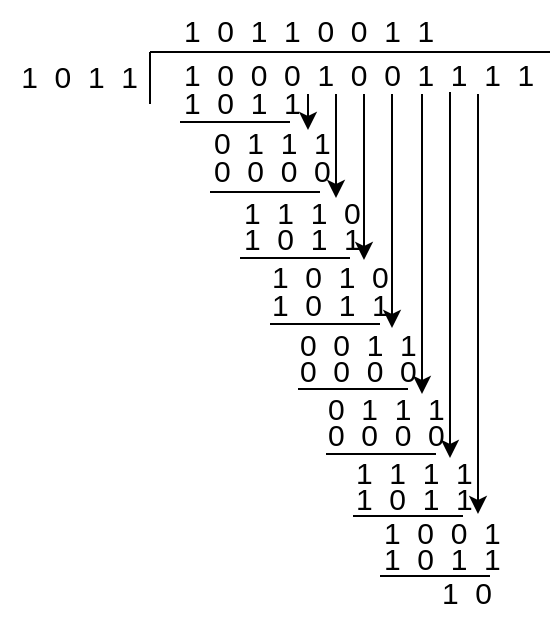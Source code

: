<mxfile version="24.0.4" type="device">
  <diagram name="Page-1" id="m7brfQ0IE0uVkcnXHWWI">
    <mxGraphModel dx="722" dy="375" grid="1" gridSize="10" guides="1" tooltips="1" connect="1" arrows="1" fold="1" page="1" pageScale="1" pageWidth="827" pageHeight="1169" math="0" shadow="0">
      <root>
        <mxCell id="0" />
        <mxCell id="1" parent="0" />
        <mxCell id="bZIRyT0qTB4COSatI6py-3" value="" style="endArrow=none;html=1;rounded=0;" edge="1" parent="1">
          <mxGeometry width="50" height="50" relative="1" as="geometry">
            <mxPoint x="640" y="214" as="sourcePoint" />
            <mxPoint x="440" y="214" as="targetPoint" />
          </mxGeometry>
        </mxCell>
        <mxCell id="bZIRyT0qTB4COSatI6py-4" value="&lt;span style=&quot;font-family: Calibri, sans-serif;&quot;&gt;&lt;font style=&quot;font-size: 15px;&quot;&gt;1&amp;nbsp; 0&amp;nbsp; 0&amp;nbsp; 0&amp;nbsp; 1&amp;nbsp; 0&amp;nbsp; 0&amp;nbsp; 1&amp;nbsp; 1&amp;nbsp; 1&amp;nbsp; 1&lt;/font&gt;&lt;/span&gt;" style="text;html=1;align=left;verticalAlign=middle;resizable=0;points=[];autosize=1;strokeColor=none;fillColor=none;" vertex="1" parent="1">
          <mxGeometry x="455" y="210" width="170" height="30" as="geometry" />
        </mxCell>
        <mxCell id="bZIRyT0qTB4COSatI6py-5" value="" style="endArrow=none;html=1;rounded=0;" edge="1" parent="1">
          <mxGeometry width="50" height="50" relative="1" as="geometry">
            <mxPoint x="440" y="240" as="sourcePoint" />
            <mxPoint x="440" y="214" as="targetPoint" />
          </mxGeometry>
        </mxCell>
        <mxCell id="bZIRyT0qTB4COSatI6py-8" value="&lt;span style=&quot;font-family: Calibri, sans-serif;&quot;&gt;&lt;font style=&quot;font-size: 15px;&quot;&gt;1&amp;nbsp; 0&amp;nbsp; 1&amp;nbsp; 1&lt;/font&gt;&lt;/span&gt;" style="text;html=1;align=right;verticalAlign=middle;resizable=0;points=[];autosize=1;strokeColor=none;fillColor=none;" vertex="1" parent="1">
          <mxGeometry x="365" y="211" width="70" height="30" as="geometry" />
        </mxCell>
        <mxCell id="bZIRyT0qTB4COSatI6py-9" value="&lt;span style=&quot;font-family: Calibri, sans-serif;&quot;&gt;&lt;font style=&quot;font-size: 15px;&quot;&gt;1&amp;nbsp; 0&amp;nbsp; 1&amp;nbsp; 1&amp;nbsp; 0&amp;nbsp; 0&amp;nbsp; 1&amp;nbsp; 1&lt;/font&gt;&lt;/span&gt;" style="text;html=1;align=left;verticalAlign=middle;resizable=0;points=[];autosize=1;strokeColor=none;fillColor=none;" vertex="1" parent="1">
          <mxGeometry x="455" y="188" width="130" height="30" as="geometry" />
        </mxCell>
        <mxCell id="bZIRyT0qTB4COSatI6py-10" value="&lt;span style=&quot;font-family: Calibri, sans-serif;&quot;&gt;&lt;font style=&quot;font-size: 15px;&quot;&gt;1&amp;nbsp; 0&amp;nbsp; 1&amp;nbsp; 1&lt;/font&gt;&lt;/span&gt;" style="text;html=1;align=left;verticalAlign=middle;resizable=0;points=[];autosize=1;strokeColor=none;fillColor=none;" vertex="1" parent="1">
          <mxGeometry x="455" y="224" width="70" height="30" as="geometry" />
        </mxCell>
        <mxCell id="bZIRyT0qTB4COSatI6py-13" value="&lt;span style=&quot;font-family: Calibri, sans-serif;&quot;&gt;&lt;font style=&quot;font-size: 15px;&quot;&gt;0&amp;nbsp; 1&amp;nbsp; 1&amp;nbsp; 1&lt;/font&gt;&lt;/span&gt;" style="text;html=1;align=left;verticalAlign=middle;resizable=0;points=[];autosize=1;strokeColor=none;fillColor=none;" vertex="1" parent="1">
          <mxGeometry x="470" y="244" width="70" height="30" as="geometry" />
        </mxCell>
        <mxCell id="bZIRyT0qTB4COSatI6py-15" value="&lt;span style=&quot;font-family: Calibri, sans-serif;&quot;&gt;&lt;font style=&quot;font-size: 15px;&quot;&gt;0&amp;nbsp; 0&amp;nbsp; 0&amp;nbsp; 0&lt;/font&gt;&lt;/span&gt;" style="text;html=1;align=left;verticalAlign=middle;resizable=0;points=[];autosize=1;strokeColor=none;fillColor=none;" vertex="1" parent="1">
          <mxGeometry x="470" y="258" width="70" height="30" as="geometry" />
        </mxCell>
        <mxCell id="bZIRyT0qTB4COSatI6py-17" value="&lt;span style=&quot;font-family: Calibri, sans-serif;&quot;&gt;&lt;font style=&quot;font-size: 15px;&quot;&gt;1&amp;nbsp; 1&amp;nbsp; 1&amp;nbsp; 0&lt;/font&gt;&lt;/span&gt;" style="text;html=1;align=left;verticalAlign=middle;resizable=0;points=[];autosize=1;strokeColor=none;fillColor=none;strokeWidth=1;" vertex="1" parent="1">
          <mxGeometry x="485" y="279" width="70" height="30" as="geometry" />
        </mxCell>
        <mxCell id="bZIRyT0qTB4COSatI6py-19" value="&lt;span style=&quot;font-family: Calibri, sans-serif;&quot;&gt;&lt;font style=&quot;font-size: 15px;&quot;&gt;1&amp;nbsp; 0&amp;nbsp; 1&amp;nbsp; 1&lt;/font&gt;&lt;/span&gt;" style="text;html=1;align=left;verticalAlign=middle;resizable=0;points=[];autosize=1;strokeColor=none;fillColor=none;" vertex="1" parent="1">
          <mxGeometry x="485" y="292" width="70" height="30" as="geometry" />
        </mxCell>
        <mxCell id="bZIRyT0qTB4COSatI6py-21" value="&lt;span style=&quot;font-family: Calibri, sans-serif;&quot;&gt;&lt;font style=&quot;font-size: 15px;&quot;&gt;1&amp;nbsp; 0&amp;nbsp; 1&amp;nbsp; 0&lt;/font&gt;&lt;/span&gt;" style="text;html=1;align=left;verticalAlign=middle;resizable=0;points=[];autosize=1;strokeColor=none;fillColor=none;" vertex="1" parent="1">
          <mxGeometry x="499" y="311" width="70" height="30" as="geometry" />
        </mxCell>
        <mxCell id="bZIRyT0qTB4COSatI6py-22" value="&lt;span style=&quot;font-family: Calibri, sans-serif;&quot;&gt;&lt;font style=&quot;font-size: 15px;&quot;&gt;1&amp;nbsp; 0&amp;nbsp; 1&amp;nbsp; 1&lt;/font&gt;&lt;/span&gt;" style="text;html=1;align=left;verticalAlign=middle;resizable=0;points=[];autosize=1;strokeColor=none;fillColor=none;" vertex="1" parent="1">
          <mxGeometry x="499" y="325" width="70" height="30" as="geometry" />
        </mxCell>
        <mxCell id="bZIRyT0qTB4COSatI6py-27" value="" style="endArrow=none;html=1;rounded=0;" edge="1" parent="1">
          <mxGeometry width="50" height="50" relative="1" as="geometry">
            <mxPoint x="455" y="249" as="sourcePoint" />
            <mxPoint x="510" y="249" as="targetPoint" />
          </mxGeometry>
        </mxCell>
        <mxCell id="bZIRyT0qTB4COSatI6py-28" value="" style="endArrow=none;html=1;rounded=0;" edge="1" parent="1">
          <mxGeometry width="50" height="50" relative="1" as="geometry">
            <mxPoint x="470" y="284" as="sourcePoint" />
            <mxPoint x="525" y="284" as="targetPoint" />
          </mxGeometry>
        </mxCell>
        <mxCell id="bZIRyT0qTB4COSatI6py-29" value="" style="endArrow=none;html=1;rounded=0;" edge="1" parent="1">
          <mxGeometry width="50" height="50" relative="1" as="geometry">
            <mxPoint x="485" y="317" as="sourcePoint" />
            <mxPoint x="540" y="317" as="targetPoint" />
          </mxGeometry>
        </mxCell>
        <mxCell id="bZIRyT0qTB4COSatI6py-30" value="" style="endArrow=none;html=1;rounded=0;" edge="1" parent="1">
          <mxGeometry width="50" height="50" relative="1" as="geometry">
            <mxPoint x="500" y="350" as="sourcePoint" />
            <mxPoint x="555" y="350" as="targetPoint" />
          </mxGeometry>
        </mxCell>
        <mxCell id="bZIRyT0qTB4COSatI6py-31" value="&lt;span style=&quot;font-family: Calibri, sans-serif;&quot;&gt;&lt;font style=&quot;font-size: 15px;&quot;&gt;0&amp;nbsp; 0&amp;nbsp; 1&amp;nbsp; 1&lt;/font&gt;&lt;/span&gt;" style="text;html=1;align=left;verticalAlign=middle;resizable=0;points=[];autosize=1;strokeColor=none;fillColor=none;" vertex="1" parent="1">
          <mxGeometry x="513" y="345" width="70" height="30" as="geometry" />
        </mxCell>
        <mxCell id="bZIRyT0qTB4COSatI6py-32" value="&lt;span style=&quot;font-family: Calibri, sans-serif; font-size: 15px;&quot;&gt;0&amp;nbsp; 0&amp;nbsp; 0&amp;nbsp; 0&lt;/span&gt;" style="text;html=1;align=left;verticalAlign=middle;resizable=0;points=[];autosize=1;strokeColor=none;fillColor=none;" vertex="1" parent="1">
          <mxGeometry x="513" y="358" width="70" height="30" as="geometry" />
        </mxCell>
        <mxCell id="bZIRyT0qTB4COSatI6py-33" value="" style="endArrow=none;html=1;rounded=0;" edge="1" parent="1">
          <mxGeometry width="50" height="50" relative="1" as="geometry">
            <mxPoint x="514" y="382.5" as="sourcePoint" />
            <mxPoint x="569" y="382.5" as="targetPoint" />
          </mxGeometry>
        </mxCell>
        <mxCell id="bZIRyT0qTB4COSatI6py-34" value="&lt;span style=&quot;font-family: Calibri, sans-serif;&quot;&gt;&lt;font style=&quot;font-size: 15px;&quot;&gt;0&amp;nbsp; 1&amp;nbsp; 1&amp;nbsp; 1&lt;/font&gt;&lt;/span&gt;" style="text;html=1;align=left;verticalAlign=middle;resizable=0;points=[];autosize=1;strokeColor=none;fillColor=none;" vertex="1" parent="1">
          <mxGeometry x="527" y="377" width="70" height="30" as="geometry" />
        </mxCell>
        <mxCell id="bZIRyT0qTB4COSatI6py-35" value="&lt;span style=&quot;font-family: Calibri, sans-serif; font-size: 15px;&quot;&gt;0&amp;nbsp; 0&amp;nbsp; 0&amp;nbsp; 0&lt;/span&gt;" style="text;html=1;align=left;verticalAlign=middle;resizable=0;points=[];autosize=1;strokeColor=none;fillColor=none;" vertex="1" parent="1">
          <mxGeometry x="527" y="390" width="70" height="30" as="geometry" />
        </mxCell>
        <mxCell id="bZIRyT0qTB4COSatI6py-36" value="" style="endArrow=none;html=1;rounded=0;" edge="1" parent="1">
          <mxGeometry width="50" height="50" relative="1" as="geometry">
            <mxPoint x="528" y="415" as="sourcePoint" />
            <mxPoint x="583" y="415" as="targetPoint" />
          </mxGeometry>
        </mxCell>
        <mxCell id="bZIRyT0qTB4COSatI6py-37" value="&lt;span style=&quot;font-family: Calibri, sans-serif;&quot;&gt;&lt;font style=&quot;font-size: 15px;&quot;&gt;1&amp;nbsp; 1&amp;nbsp; 1&amp;nbsp; 1&lt;/font&gt;&lt;/span&gt;" style="text;html=1;align=left;verticalAlign=middle;resizable=0;points=[];autosize=1;strokeColor=none;fillColor=none;" vertex="1" parent="1">
          <mxGeometry x="541" y="409" width="70" height="30" as="geometry" />
        </mxCell>
        <mxCell id="bZIRyT0qTB4COSatI6py-38" value="&lt;span style=&quot;font-family: Calibri, sans-serif;&quot;&gt;&lt;font style=&quot;font-size: 15px;&quot;&gt;1&amp;nbsp; 0&amp;nbsp; 1&amp;nbsp; 1&lt;/font&gt;&lt;/span&gt;" style="text;html=1;align=left;verticalAlign=middle;resizable=0;points=[];autosize=1;strokeColor=none;fillColor=none;" vertex="1" parent="1">
          <mxGeometry x="541" y="422" width="70" height="30" as="geometry" />
        </mxCell>
        <mxCell id="bZIRyT0qTB4COSatI6py-39" value="" style="endArrow=none;html=1;rounded=0;" edge="1" parent="1">
          <mxGeometry width="50" height="50" relative="1" as="geometry">
            <mxPoint x="541.5" y="446" as="sourcePoint" />
            <mxPoint x="596.5" y="446" as="targetPoint" />
          </mxGeometry>
        </mxCell>
        <mxCell id="bZIRyT0qTB4COSatI6py-40" value="&lt;span style=&quot;font-family: Calibri, sans-serif;&quot;&gt;&lt;font style=&quot;font-size: 15px;&quot;&gt;1&amp;nbsp; 0&amp;nbsp; 0&amp;nbsp; 1&lt;/font&gt;&lt;/span&gt;" style="text;html=1;align=left;verticalAlign=middle;resizable=0;points=[];autosize=1;strokeColor=none;fillColor=none;" vertex="1" parent="1">
          <mxGeometry x="555" y="439" width="70" height="30" as="geometry" />
        </mxCell>
        <mxCell id="bZIRyT0qTB4COSatI6py-41" value="&lt;span style=&quot;font-family: Calibri, sans-serif; font-size: 15px;&quot;&gt;1&amp;nbsp; 0&amp;nbsp; 1&amp;nbsp; 1&lt;/span&gt;" style="text;html=1;align=left;verticalAlign=middle;resizable=0;points=[];autosize=1;strokeColor=none;fillColor=none;" vertex="1" parent="1">
          <mxGeometry x="555" y="452" width="70" height="30" as="geometry" />
        </mxCell>
        <mxCell id="bZIRyT0qTB4COSatI6py-42" value="" style="endArrow=none;html=1;rounded=0;" edge="1" parent="1">
          <mxGeometry width="50" height="50" relative="1" as="geometry">
            <mxPoint x="555" y="476" as="sourcePoint" />
            <mxPoint x="610" y="476" as="targetPoint" />
          </mxGeometry>
        </mxCell>
        <mxCell id="bZIRyT0qTB4COSatI6py-43" value="&lt;span style=&quot;font-family: Calibri, sans-serif;&quot;&gt;&lt;font style=&quot;font-size: 15px;&quot;&gt;1&amp;nbsp; 0&lt;/font&gt;&lt;/span&gt;" style="text;html=1;align=left;verticalAlign=middle;resizable=0;points=[];autosize=1;strokeColor=none;fillColor=none;" vertex="1" parent="1">
          <mxGeometry x="584" y="469" width="50" height="30" as="geometry" />
        </mxCell>
        <mxCell id="bZIRyT0qTB4COSatI6py-45" value="" style="endArrow=classic;html=1;rounded=0;" edge="1" parent="1">
          <mxGeometry width="50" height="50" relative="1" as="geometry">
            <mxPoint x="519" y="235" as="sourcePoint" />
            <mxPoint x="519" y="253" as="targetPoint" />
          </mxGeometry>
        </mxCell>
        <mxCell id="bZIRyT0qTB4COSatI6py-46" value="" style="endArrow=classic;html=1;rounded=0;" edge="1" parent="1">
          <mxGeometry width="50" height="50" relative="1" as="geometry">
            <mxPoint x="533" y="235" as="sourcePoint" />
            <mxPoint x="533" y="287" as="targetPoint" />
          </mxGeometry>
        </mxCell>
        <mxCell id="bZIRyT0qTB4COSatI6py-47" value="" style="endArrow=classic;html=1;rounded=0;" edge="1" parent="1">
          <mxGeometry width="50" height="50" relative="1" as="geometry">
            <mxPoint x="547" y="235" as="sourcePoint" />
            <mxPoint x="547" y="318" as="targetPoint" />
          </mxGeometry>
        </mxCell>
        <mxCell id="bZIRyT0qTB4COSatI6py-48" value="" style="endArrow=classic;html=1;rounded=0;" edge="1" parent="1">
          <mxGeometry width="50" height="50" relative="1" as="geometry">
            <mxPoint x="561" y="235" as="sourcePoint" />
            <mxPoint x="561" y="352" as="targetPoint" />
          </mxGeometry>
        </mxCell>
        <mxCell id="bZIRyT0qTB4COSatI6py-49" value="" style="endArrow=classic;html=1;rounded=0;" edge="1" parent="1">
          <mxGeometry width="50" height="50" relative="1" as="geometry">
            <mxPoint x="576" y="235" as="sourcePoint" />
            <mxPoint x="576" y="385" as="targetPoint" />
          </mxGeometry>
        </mxCell>
        <mxCell id="bZIRyT0qTB4COSatI6py-50" value="" style="endArrow=classic;html=1;rounded=0;" edge="1" parent="1">
          <mxGeometry width="50" height="50" relative="1" as="geometry">
            <mxPoint x="590" y="234" as="sourcePoint" />
            <mxPoint x="590" y="417" as="targetPoint" />
          </mxGeometry>
        </mxCell>
        <mxCell id="bZIRyT0qTB4COSatI6py-51" value="" style="endArrow=classic;html=1;rounded=0;" edge="1" parent="1">
          <mxGeometry width="50" height="50" relative="1" as="geometry">
            <mxPoint x="604" y="235" as="sourcePoint" />
            <mxPoint x="604" y="445" as="targetPoint" />
          </mxGeometry>
        </mxCell>
      </root>
    </mxGraphModel>
  </diagram>
</mxfile>
